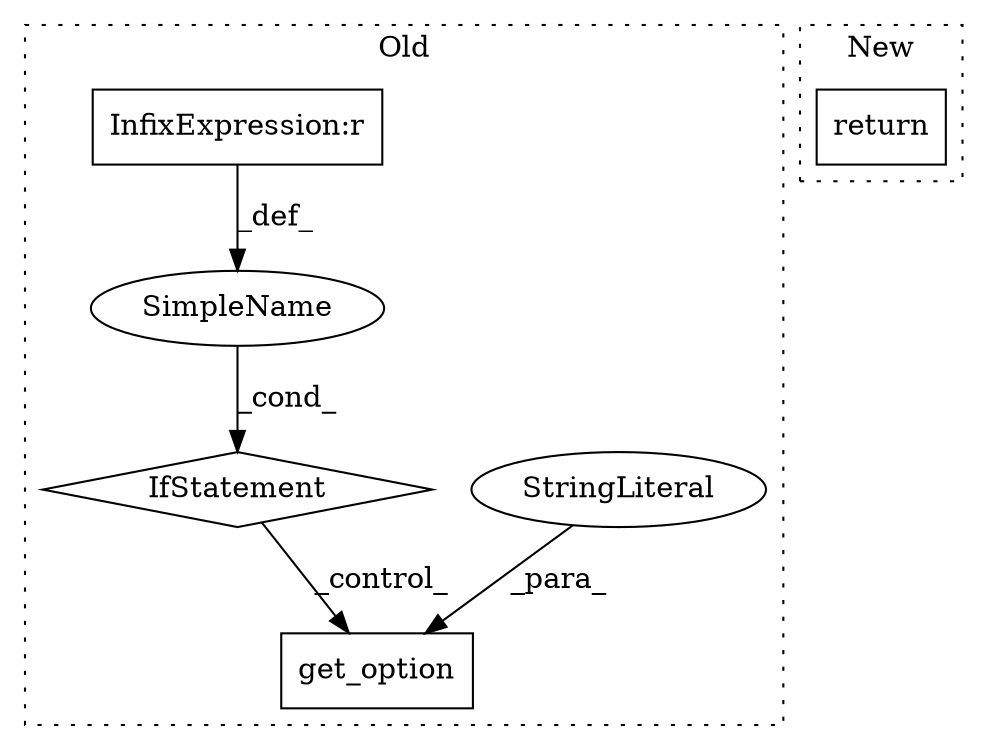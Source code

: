 digraph G {
subgraph cluster0 {
1 [label="get_option" a="32" s="3968,3991" l="11,1" shape="box"];
3 [label="IfStatement" a="25" s="3928,3951" l="4,2" shape="diamond"];
4 [label="SimpleName" a="42" s="" l="" shape="ellipse"];
5 [label="StringLiteral" a="45" s="3979" l="12" shape="ellipse"];
6 [label="InfixExpression:r" a="27" s="3938" l="4" shape="box"];
label = "Old";
style="dotted";
}
subgraph cluster1 {
2 [label="return" a="41" s="4679" l="7" shape="box"];
label = "New";
style="dotted";
}
3 -> 1 [label="_control_"];
4 -> 3 [label="_cond_"];
5 -> 1 [label="_para_"];
6 -> 4 [label="_def_"];
}